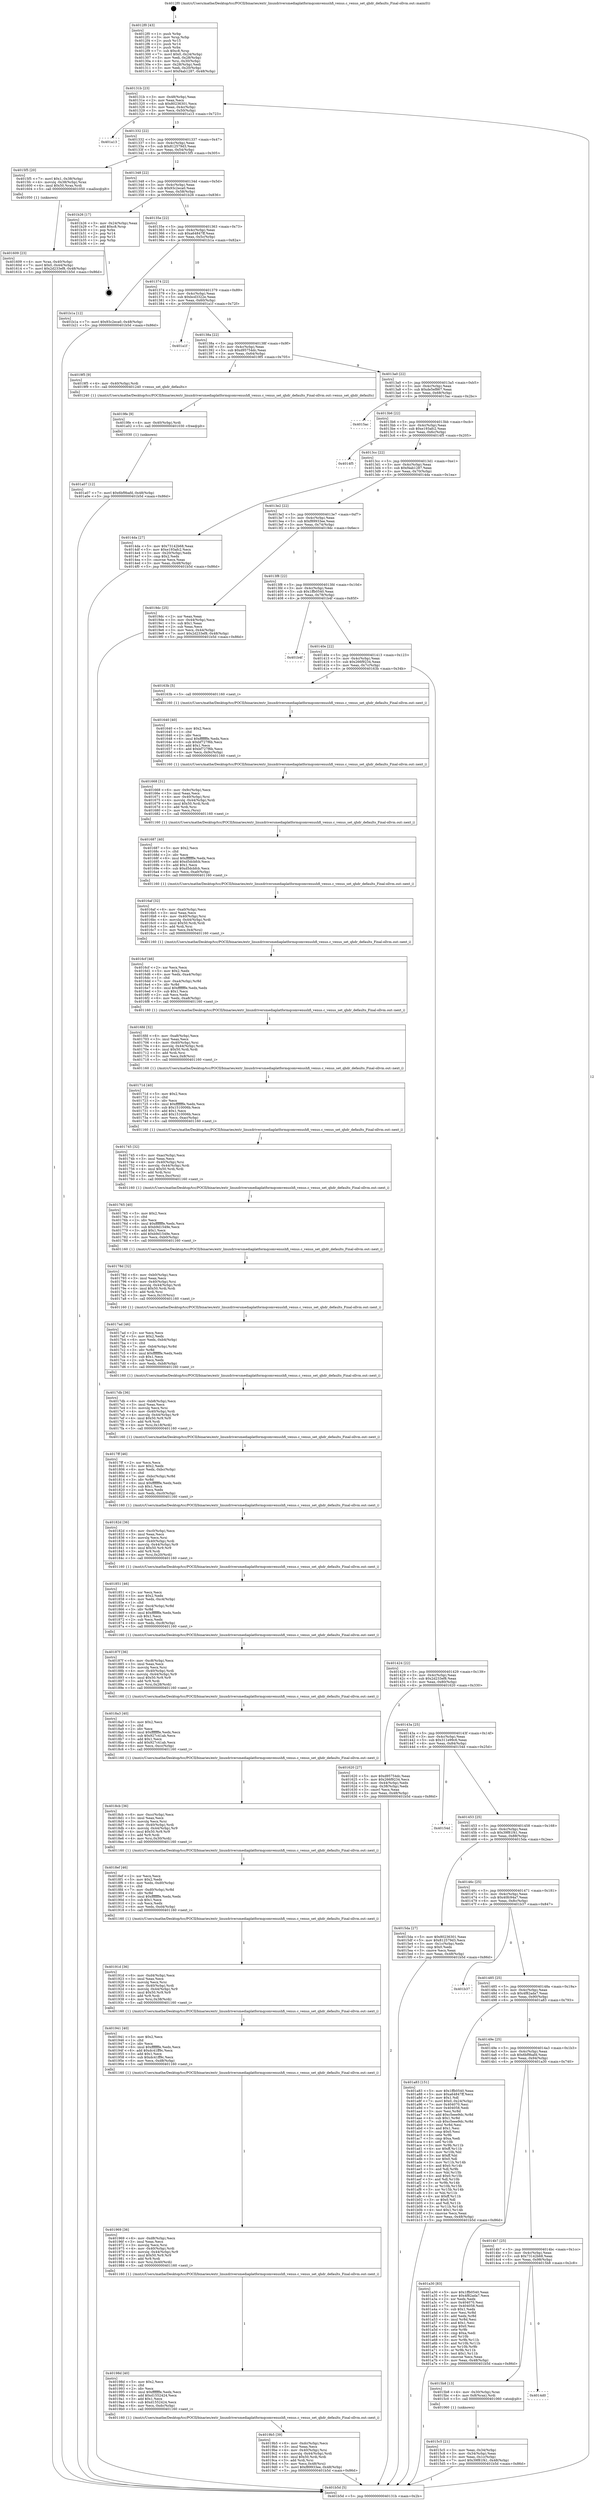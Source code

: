 digraph "0x4012f0" {
  label = "0x4012f0 (/mnt/c/Users/mathe/Desktop/tcc/POCII/binaries/extr_linuxdriversmediaplatformqcomvenushfi_venus.c_venus_set_qhdr_defaults_Final-ollvm.out::main(0))"
  labelloc = "t"
  node[shape=record]

  Entry [label="",width=0.3,height=0.3,shape=circle,fillcolor=black,style=filled]
  "0x40131b" [label="{
     0x40131b [23]\l
     | [instrs]\l
     &nbsp;&nbsp;0x40131b \<+3\>: mov -0x48(%rbp),%eax\l
     &nbsp;&nbsp;0x40131e \<+2\>: mov %eax,%ecx\l
     &nbsp;&nbsp;0x401320 \<+6\>: sub $0x80236301,%ecx\l
     &nbsp;&nbsp;0x401326 \<+3\>: mov %eax,-0x4c(%rbp)\l
     &nbsp;&nbsp;0x401329 \<+3\>: mov %ecx,-0x50(%rbp)\l
     &nbsp;&nbsp;0x40132c \<+6\>: je 0000000000401a13 \<main+0x723\>\l
  }"]
  "0x401a13" [label="{
     0x401a13\l
  }", style=dashed]
  "0x401332" [label="{
     0x401332 [22]\l
     | [instrs]\l
     &nbsp;&nbsp;0x401332 \<+5\>: jmp 0000000000401337 \<main+0x47\>\l
     &nbsp;&nbsp;0x401337 \<+3\>: mov -0x4c(%rbp),%eax\l
     &nbsp;&nbsp;0x40133a \<+5\>: sub $0x812579d3,%eax\l
     &nbsp;&nbsp;0x40133f \<+3\>: mov %eax,-0x54(%rbp)\l
     &nbsp;&nbsp;0x401342 \<+6\>: je 00000000004015f5 \<main+0x305\>\l
  }"]
  Exit [label="",width=0.3,height=0.3,shape=circle,fillcolor=black,style=filled,peripheries=2]
  "0x4015f5" [label="{
     0x4015f5 [20]\l
     | [instrs]\l
     &nbsp;&nbsp;0x4015f5 \<+7\>: movl $0x1,-0x38(%rbp)\l
     &nbsp;&nbsp;0x4015fc \<+4\>: movslq -0x38(%rbp),%rax\l
     &nbsp;&nbsp;0x401600 \<+4\>: imul $0x50,%rax,%rdi\l
     &nbsp;&nbsp;0x401604 \<+5\>: call 0000000000401050 \<malloc@plt\>\l
     | [calls]\l
     &nbsp;&nbsp;0x401050 \{1\} (unknown)\l
  }"]
  "0x401348" [label="{
     0x401348 [22]\l
     | [instrs]\l
     &nbsp;&nbsp;0x401348 \<+5\>: jmp 000000000040134d \<main+0x5d\>\l
     &nbsp;&nbsp;0x40134d \<+3\>: mov -0x4c(%rbp),%eax\l
     &nbsp;&nbsp;0x401350 \<+5\>: sub $0x93c2eca0,%eax\l
     &nbsp;&nbsp;0x401355 \<+3\>: mov %eax,-0x58(%rbp)\l
     &nbsp;&nbsp;0x401358 \<+6\>: je 0000000000401b26 \<main+0x836\>\l
  }"]
  "0x401a07" [label="{
     0x401a07 [12]\l
     | [instrs]\l
     &nbsp;&nbsp;0x401a07 \<+7\>: movl $0x6bf9bafd,-0x48(%rbp)\l
     &nbsp;&nbsp;0x401a0e \<+5\>: jmp 0000000000401b5d \<main+0x86d\>\l
  }"]
  "0x401b26" [label="{
     0x401b26 [17]\l
     | [instrs]\l
     &nbsp;&nbsp;0x401b26 \<+3\>: mov -0x24(%rbp),%eax\l
     &nbsp;&nbsp;0x401b29 \<+7\>: add $0xc8,%rsp\l
     &nbsp;&nbsp;0x401b30 \<+1\>: pop %rbx\l
     &nbsp;&nbsp;0x401b31 \<+2\>: pop %r14\l
     &nbsp;&nbsp;0x401b33 \<+2\>: pop %r15\l
     &nbsp;&nbsp;0x401b35 \<+1\>: pop %rbp\l
     &nbsp;&nbsp;0x401b36 \<+1\>: ret\l
  }"]
  "0x40135e" [label="{
     0x40135e [22]\l
     | [instrs]\l
     &nbsp;&nbsp;0x40135e \<+5\>: jmp 0000000000401363 \<main+0x73\>\l
     &nbsp;&nbsp;0x401363 \<+3\>: mov -0x4c(%rbp),%eax\l
     &nbsp;&nbsp;0x401366 \<+5\>: sub $0xa64847ff,%eax\l
     &nbsp;&nbsp;0x40136b \<+3\>: mov %eax,-0x5c(%rbp)\l
     &nbsp;&nbsp;0x40136e \<+6\>: je 0000000000401b1a \<main+0x82a\>\l
  }"]
  "0x4019fe" [label="{
     0x4019fe [9]\l
     | [instrs]\l
     &nbsp;&nbsp;0x4019fe \<+4\>: mov -0x40(%rbp),%rdi\l
     &nbsp;&nbsp;0x401a02 \<+5\>: call 0000000000401030 \<free@plt\>\l
     | [calls]\l
     &nbsp;&nbsp;0x401030 \{1\} (unknown)\l
  }"]
  "0x401b1a" [label="{
     0x401b1a [12]\l
     | [instrs]\l
     &nbsp;&nbsp;0x401b1a \<+7\>: movl $0x93c2eca0,-0x48(%rbp)\l
     &nbsp;&nbsp;0x401b21 \<+5\>: jmp 0000000000401b5d \<main+0x86d\>\l
  }"]
  "0x401374" [label="{
     0x401374 [22]\l
     | [instrs]\l
     &nbsp;&nbsp;0x401374 \<+5\>: jmp 0000000000401379 \<main+0x89\>\l
     &nbsp;&nbsp;0x401379 \<+3\>: mov -0x4c(%rbp),%eax\l
     &nbsp;&nbsp;0x40137c \<+5\>: sub $0xbcd3322e,%eax\l
     &nbsp;&nbsp;0x401381 \<+3\>: mov %eax,-0x60(%rbp)\l
     &nbsp;&nbsp;0x401384 \<+6\>: je 0000000000401a1f \<main+0x72f\>\l
  }"]
  "0x4019b5" [label="{
     0x4019b5 [39]\l
     | [instrs]\l
     &nbsp;&nbsp;0x4019b5 \<+6\>: mov -0xdc(%rbp),%ecx\l
     &nbsp;&nbsp;0x4019bb \<+3\>: imul %eax,%ecx\l
     &nbsp;&nbsp;0x4019be \<+4\>: mov -0x40(%rbp),%rsi\l
     &nbsp;&nbsp;0x4019c2 \<+4\>: movslq -0x44(%rbp),%rdi\l
     &nbsp;&nbsp;0x4019c6 \<+4\>: imul $0x50,%rdi,%rdi\l
     &nbsp;&nbsp;0x4019ca \<+3\>: add %rdi,%rsi\l
     &nbsp;&nbsp;0x4019cd \<+3\>: mov %ecx,0x48(%rsi)\l
     &nbsp;&nbsp;0x4019d0 \<+7\>: movl $0xf89933ee,-0x48(%rbp)\l
     &nbsp;&nbsp;0x4019d7 \<+5\>: jmp 0000000000401b5d \<main+0x86d\>\l
  }"]
  "0x401a1f" [label="{
     0x401a1f\l
  }", style=dashed]
  "0x40138a" [label="{
     0x40138a [22]\l
     | [instrs]\l
     &nbsp;&nbsp;0x40138a \<+5\>: jmp 000000000040138f \<main+0x9f\>\l
     &nbsp;&nbsp;0x40138f \<+3\>: mov -0x4c(%rbp),%eax\l
     &nbsp;&nbsp;0x401392 \<+5\>: sub $0xd95754dc,%eax\l
     &nbsp;&nbsp;0x401397 \<+3\>: mov %eax,-0x64(%rbp)\l
     &nbsp;&nbsp;0x40139a \<+6\>: je 00000000004019f5 \<main+0x705\>\l
  }"]
  "0x40198d" [label="{
     0x40198d [40]\l
     | [instrs]\l
     &nbsp;&nbsp;0x40198d \<+5\>: mov $0x2,%ecx\l
     &nbsp;&nbsp;0x401992 \<+1\>: cltd\l
     &nbsp;&nbsp;0x401993 \<+2\>: idiv %ecx\l
     &nbsp;&nbsp;0x401995 \<+6\>: imul $0xfffffffe,%edx,%ecx\l
     &nbsp;&nbsp;0x40199b \<+6\>: add $0xd1552424,%ecx\l
     &nbsp;&nbsp;0x4019a1 \<+3\>: add $0x1,%ecx\l
     &nbsp;&nbsp;0x4019a4 \<+6\>: sub $0xd1552424,%ecx\l
     &nbsp;&nbsp;0x4019aa \<+6\>: mov %ecx,-0xdc(%rbp)\l
     &nbsp;&nbsp;0x4019b0 \<+5\>: call 0000000000401160 \<next_i\>\l
     | [calls]\l
     &nbsp;&nbsp;0x401160 \{1\} (/mnt/c/Users/mathe/Desktop/tcc/POCII/binaries/extr_linuxdriversmediaplatformqcomvenushfi_venus.c_venus_set_qhdr_defaults_Final-ollvm.out::next_i)\l
  }"]
  "0x4019f5" [label="{
     0x4019f5 [9]\l
     | [instrs]\l
     &nbsp;&nbsp;0x4019f5 \<+4\>: mov -0x40(%rbp),%rdi\l
     &nbsp;&nbsp;0x4019f9 \<+5\>: call 0000000000401240 \<venus_set_qhdr_defaults\>\l
     | [calls]\l
     &nbsp;&nbsp;0x401240 \{1\} (/mnt/c/Users/mathe/Desktop/tcc/POCII/binaries/extr_linuxdriversmediaplatformqcomvenushfi_venus.c_venus_set_qhdr_defaults_Final-ollvm.out::venus_set_qhdr_defaults)\l
  }"]
  "0x4013a0" [label="{
     0x4013a0 [22]\l
     | [instrs]\l
     &nbsp;&nbsp;0x4013a0 \<+5\>: jmp 00000000004013a5 \<main+0xb5\>\l
     &nbsp;&nbsp;0x4013a5 \<+3\>: mov -0x4c(%rbp),%eax\l
     &nbsp;&nbsp;0x4013a8 \<+5\>: sub $0xde5ef867,%eax\l
     &nbsp;&nbsp;0x4013ad \<+3\>: mov %eax,-0x68(%rbp)\l
     &nbsp;&nbsp;0x4013b0 \<+6\>: je 00000000004015ac \<main+0x2bc\>\l
  }"]
  "0x401969" [label="{
     0x401969 [36]\l
     | [instrs]\l
     &nbsp;&nbsp;0x401969 \<+6\>: mov -0xd8(%rbp),%ecx\l
     &nbsp;&nbsp;0x40196f \<+3\>: imul %eax,%ecx\l
     &nbsp;&nbsp;0x401972 \<+3\>: movslq %ecx,%rsi\l
     &nbsp;&nbsp;0x401975 \<+4\>: mov -0x40(%rbp),%rdi\l
     &nbsp;&nbsp;0x401979 \<+4\>: movslq -0x44(%rbp),%r9\l
     &nbsp;&nbsp;0x40197d \<+4\>: imul $0x50,%r9,%r9\l
     &nbsp;&nbsp;0x401981 \<+3\>: add %r9,%rdi\l
     &nbsp;&nbsp;0x401984 \<+4\>: mov %rsi,0x40(%rdi)\l
     &nbsp;&nbsp;0x401988 \<+5\>: call 0000000000401160 \<next_i\>\l
     | [calls]\l
     &nbsp;&nbsp;0x401160 \{1\} (/mnt/c/Users/mathe/Desktop/tcc/POCII/binaries/extr_linuxdriversmediaplatformqcomvenushfi_venus.c_venus_set_qhdr_defaults_Final-ollvm.out::next_i)\l
  }"]
  "0x4015ac" [label="{
     0x4015ac\l
  }", style=dashed]
  "0x4013b6" [label="{
     0x4013b6 [22]\l
     | [instrs]\l
     &nbsp;&nbsp;0x4013b6 \<+5\>: jmp 00000000004013bb \<main+0xcb\>\l
     &nbsp;&nbsp;0x4013bb \<+3\>: mov -0x4c(%rbp),%eax\l
     &nbsp;&nbsp;0x4013be \<+5\>: sub $0xe193afc2,%eax\l
     &nbsp;&nbsp;0x4013c3 \<+3\>: mov %eax,-0x6c(%rbp)\l
     &nbsp;&nbsp;0x4013c6 \<+6\>: je 00000000004014f5 \<main+0x205\>\l
  }"]
  "0x401941" [label="{
     0x401941 [40]\l
     | [instrs]\l
     &nbsp;&nbsp;0x401941 \<+5\>: mov $0x2,%ecx\l
     &nbsp;&nbsp;0x401946 \<+1\>: cltd\l
     &nbsp;&nbsp;0x401947 \<+2\>: idiv %ecx\l
     &nbsp;&nbsp;0x401949 \<+6\>: imul $0xfffffffe,%edx,%ecx\l
     &nbsp;&nbsp;0x40194f \<+6\>: add $0xdc41ff9c,%ecx\l
     &nbsp;&nbsp;0x401955 \<+3\>: add $0x1,%ecx\l
     &nbsp;&nbsp;0x401958 \<+6\>: sub $0xdc41ff9c,%ecx\l
     &nbsp;&nbsp;0x40195e \<+6\>: mov %ecx,-0xd8(%rbp)\l
     &nbsp;&nbsp;0x401964 \<+5\>: call 0000000000401160 \<next_i\>\l
     | [calls]\l
     &nbsp;&nbsp;0x401160 \{1\} (/mnt/c/Users/mathe/Desktop/tcc/POCII/binaries/extr_linuxdriversmediaplatformqcomvenushfi_venus.c_venus_set_qhdr_defaults_Final-ollvm.out::next_i)\l
  }"]
  "0x4014f5" [label="{
     0x4014f5\l
  }", style=dashed]
  "0x4013cc" [label="{
     0x4013cc [22]\l
     | [instrs]\l
     &nbsp;&nbsp;0x4013cc \<+5\>: jmp 00000000004013d1 \<main+0xe1\>\l
     &nbsp;&nbsp;0x4013d1 \<+3\>: mov -0x4c(%rbp),%eax\l
     &nbsp;&nbsp;0x4013d4 \<+5\>: sub $0xf4ab1287,%eax\l
     &nbsp;&nbsp;0x4013d9 \<+3\>: mov %eax,-0x70(%rbp)\l
     &nbsp;&nbsp;0x4013dc \<+6\>: je 00000000004014da \<main+0x1ea\>\l
  }"]
  "0x40191d" [label="{
     0x40191d [36]\l
     | [instrs]\l
     &nbsp;&nbsp;0x40191d \<+6\>: mov -0xd4(%rbp),%ecx\l
     &nbsp;&nbsp;0x401923 \<+3\>: imul %eax,%ecx\l
     &nbsp;&nbsp;0x401926 \<+3\>: movslq %ecx,%rsi\l
     &nbsp;&nbsp;0x401929 \<+4\>: mov -0x40(%rbp),%rdi\l
     &nbsp;&nbsp;0x40192d \<+4\>: movslq -0x44(%rbp),%r9\l
     &nbsp;&nbsp;0x401931 \<+4\>: imul $0x50,%r9,%r9\l
     &nbsp;&nbsp;0x401935 \<+3\>: add %r9,%rdi\l
     &nbsp;&nbsp;0x401938 \<+4\>: mov %rsi,0x38(%rdi)\l
     &nbsp;&nbsp;0x40193c \<+5\>: call 0000000000401160 \<next_i\>\l
     | [calls]\l
     &nbsp;&nbsp;0x401160 \{1\} (/mnt/c/Users/mathe/Desktop/tcc/POCII/binaries/extr_linuxdriversmediaplatformqcomvenushfi_venus.c_venus_set_qhdr_defaults_Final-ollvm.out::next_i)\l
  }"]
  "0x4014da" [label="{
     0x4014da [27]\l
     | [instrs]\l
     &nbsp;&nbsp;0x4014da \<+5\>: mov $0x73142b68,%eax\l
     &nbsp;&nbsp;0x4014df \<+5\>: mov $0xe193afc2,%ecx\l
     &nbsp;&nbsp;0x4014e4 \<+3\>: mov -0x20(%rbp),%edx\l
     &nbsp;&nbsp;0x4014e7 \<+3\>: cmp $0x2,%edx\l
     &nbsp;&nbsp;0x4014ea \<+3\>: cmovne %ecx,%eax\l
     &nbsp;&nbsp;0x4014ed \<+3\>: mov %eax,-0x48(%rbp)\l
     &nbsp;&nbsp;0x4014f0 \<+5\>: jmp 0000000000401b5d \<main+0x86d\>\l
  }"]
  "0x4013e2" [label="{
     0x4013e2 [22]\l
     | [instrs]\l
     &nbsp;&nbsp;0x4013e2 \<+5\>: jmp 00000000004013e7 \<main+0xf7\>\l
     &nbsp;&nbsp;0x4013e7 \<+3\>: mov -0x4c(%rbp),%eax\l
     &nbsp;&nbsp;0x4013ea \<+5\>: sub $0xf89933ee,%eax\l
     &nbsp;&nbsp;0x4013ef \<+3\>: mov %eax,-0x74(%rbp)\l
     &nbsp;&nbsp;0x4013f2 \<+6\>: je 00000000004019dc \<main+0x6ec\>\l
  }"]
  "0x401b5d" [label="{
     0x401b5d [5]\l
     | [instrs]\l
     &nbsp;&nbsp;0x401b5d \<+5\>: jmp 000000000040131b \<main+0x2b\>\l
  }"]
  "0x4012f0" [label="{
     0x4012f0 [43]\l
     | [instrs]\l
     &nbsp;&nbsp;0x4012f0 \<+1\>: push %rbp\l
     &nbsp;&nbsp;0x4012f1 \<+3\>: mov %rsp,%rbp\l
     &nbsp;&nbsp;0x4012f4 \<+2\>: push %r15\l
     &nbsp;&nbsp;0x4012f6 \<+2\>: push %r14\l
     &nbsp;&nbsp;0x4012f8 \<+1\>: push %rbx\l
     &nbsp;&nbsp;0x4012f9 \<+7\>: sub $0xc8,%rsp\l
     &nbsp;&nbsp;0x401300 \<+7\>: movl $0x0,-0x24(%rbp)\l
     &nbsp;&nbsp;0x401307 \<+3\>: mov %edi,-0x28(%rbp)\l
     &nbsp;&nbsp;0x40130a \<+4\>: mov %rsi,-0x30(%rbp)\l
     &nbsp;&nbsp;0x40130e \<+3\>: mov -0x28(%rbp),%edi\l
     &nbsp;&nbsp;0x401311 \<+3\>: mov %edi,-0x20(%rbp)\l
     &nbsp;&nbsp;0x401314 \<+7\>: movl $0xf4ab1287,-0x48(%rbp)\l
  }"]
  "0x4018ef" [label="{
     0x4018ef [46]\l
     | [instrs]\l
     &nbsp;&nbsp;0x4018ef \<+2\>: xor %ecx,%ecx\l
     &nbsp;&nbsp;0x4018f1 \<+5\>: mov $0x2,%edx\l
     &nbsp;&nbsp;0x4018f6 \<+6\>: mov %edx,-0xd0(%rbp)\l
     &nbsp;&nbsp;0x4018fc \<+1\>: cltd\l
     &nbsp;&nbsp;0x4018fd \<+7\>: mov -0xd0(%rbp),%r8d\l
     &nbsp;&nbsp;0x401904 \<+3\>: idiv %r8d\l
     &nbsp;&nbsp;0x401907 \<+6\>: imul $0xfffffffe,%edx,%edx\l
     &nbsp;&nbsp;0x40190d \<+3\>: sub $0x1,%ecx\l
     &nbsp;&nbsp;0x401910 \<+2\>: sub %ecx,%edx\l
     &nbsp;&nbsp;0x401912 \<+6\>: mov %edx,-0xd4(%rbp)\l
     &nbsp;&nbsp;0x401918 \<+5\>: call 0000000000401160 \<next_i\>\l
     | [calls]\l
     &nbsp;&nbsp;0x401160 \{1\} (/mnt/c/Users/mathe/Desktop/tcc/POCII/binaries/extr_linuxdriversmediaplatformqcomvenushfi_venus.c_venus_set_qhdr_defaults_Final-ollvm.out::next_i)\l
  }"]
  "0x4019dc" [label="{
     0x4019dc [25]\l
     | [instrs]\l
     &nbsp;&nbsp;0x4019dc \<+2\>: xor %eax,%eax\l
     &nbsp;&nbsp;0x4019de \<+3\>: mov -0x44(%rbp),%ecx\l
     &nbsp;&nbsp;0x4019e1 \<+3\>: sub $0x1,%eax\l
     &nbsp;&nbsp;0x4019e4 \<+2\>: sub %eax,%ecx\l
     &nbsp;&nbsp;0x4019e6 \<+3\>: mov %ecx,-0x44(%rbp)\l
     &nbsp;&nbsp;0x4019e9 \<+7\>: movl $0x2d233ef8,-0x48(%rbp)\l
     &nbsp;&nbsp;0x4019f0 \<+5\>: jmp 0000000000401b5d \<main+0x86d\>\l
  }"]
  "0x4013f8" [label="{
     0x4013f8 [22]\l
     | [instrs]\l
     &nbsp;&nbsp;0x4013f8 \<+5\>: jmp 00000000004013fd \<main+0x10d\>\l
     &nbsp;&nbsp;0x4013fd \<+3\>: mov -0x4c(%rbp),%eax\l
     &nbsp;&nbsp;0x401400 \<+5\>: sub $0x1ffb0540,%eax\l
     &nbsp;&nbsp;0x401405 \<+3\>: mov %eax,-0x78(%rbp)\l
     &nbsp;&nbsp;0x401408 \<+6\>: je 0000000000401b4f \<main+0x85f\>\l
  }"]
  "0x4018cb" [label="{
     0x4018cb [36]\l
     | [instrs]\l
     &nbsp;&nbsp;0x4018cb \<+6\>: mov -0xcc(%rbp),%ecx\l
     &nbsp;&nbsp;0x4018d1 \<+3\>: imul %eax,%ecx\l
     &nbsp;&nbsp;0x4018d4 \<+3\>: movslq %ecx,%rsi\l
     &nbsp;&nbsp;0x4018d7 \<+4\>: mov -0x40(%rbp),%rdi\l
     &nbsp;&nbsp;0x4018db \<+4\>: movslq -0x44(%rbp),%r9\l
     &nbsp;&nbsp;0x4018df \<+4\>: imul $0x50,%r9,%r9\l
     &nbsp;&nbsp;0x4018e3 \<+3\>: add %r9,%rdi\l
     &nbsp;&nbsp;0x4018e6 \<+4\>: mov %rsi,0x30(%rdi)\l
     &nbsp;&nbsp;0x4018ea \<+5\>: call 0000000000401160 \<next_i\>\l
     | [calls]\l
     &nbsp;&nbsp;0x401160 \{1\} (/mnt/c/Users/mathe/Desktop/tcc/POCII/binaries/extr_linuxdriversmediaplatformqcomvenushfi_venus.c_venus_set_qhdr_defaults_Final-ollvm.out::next_i)\l
  }"]
  "0x401b4f" [label="{
     0x401b4f\l
  }", style=dashed]
  "0x40140e" [label="{
     0x40140e [22]\l
     | [instrs]\l
     &nbsp;&nbsp;0x40140e \<+5\>: jmp 0000000000401413 \<main+0x123\>\l
     &nbsp;&nbsp;0x401413 \<+3\>: mov -0x4c(%rbp),%eax\l
     &nbsp;&nbsp;0x401416 \<+5\>: sub $0x266f9234,%eax\l
     &nbsp;&nbsp;0x40141b \<+3\>: mov %eax,-0x7c(%rbp)\l
     &nbsp;&nbsp;0x40141e \<+6\>: je 000000000040163b \<main+0x34b\>\l
  }"]
  "0x4018a3" [label="{
     0x4018a3 [40]\l
     | [instrs]\l
     &nbsp;&nbsp;0x4018a3 \<+5\>: mov $0x2,%ecx\l
     &nbsp;&nbsp;0x4018a8 \<+1\>: cltd\l
     &nbsp;&nbsp;0x4018a9 \<+2\>: idiv %ecx\l
     &nbsp;&nbsp;0x4018ab \<+6\>: imul $0xfffffffe,%edx,%ecx\l
     &nbsp;&nbsp;0x4018b1 \<+6\>: sub $0x927c41ab,%ecx\l
     &nbsp;&nbsp;0x4018b7 \<+3\>: add $0x1,%ecx\l
     &nbsp;&nbsp;0x4018ba \<+6\>: add $0x927c41ab,%ecx\l
     &nbsp;&nbsp;0x4018c0 \<+6\>: mov %ecx,-0xcc(%rbp)\l
     &nbsp;&nbsp;0x4018c6 \<+5\>: call 0000000000401160 \<next_i\>\l
     | [calls]\l
     &nbsp;&nbsp;0x401160 \{1\} (/mnt/c/Users/mathe/Desktop/tcc/POCII/binaries/extr_linuxdriversmediaplatformqcomvenushfi_venus.c_venus_set_qhdr_defaults_Final-ollvm.out::next_i)\l
  }"]
  "0x40163b" [label="{
     0x40163b [5]\l
     | [instrs]\l
     &nbsp;&nbsp;0x40163b \<+5\>: call 0000000000401160 \<next_i\>\l
     | [calls]\l
     &nbsp;&nbsp;0x401160 \{1\} (/mnt/c/Users/mathe/Desktop/tcc/POCII/binaries/extr_linuxdriversmediaplatformqcomvenushfi_venus.c_venus_set_qhdr_defaults_Final-ollvm.out::next_i)\l
  }"]
  "0x401424" [label="{
     0x401424 [22]\l
     | [instrs]\l
     &nbsp;&nbsp;0x401424 \<+5\>: jmp 0000000000401429 \<main+0x139\>\l
     &nbsp;&nbsp;0x401429 \<+3\>: mov -0x4c(%rbp),%eax\l
     &nbsp;&nbsp;0x40142c \<+5\>: sub $0x2d233ef8,%eax\l
     &nbsp;&nbsp;0x401431 \<+3\>: mov %eax,-0x80(%rbp)\l
     &nbsp;&nbsp;0x401434 \<+6\>: je 0000000000401620 \<main+0x330\>\l
  }"]
  "0x40187f" [label="{
     0x40187f [36]\l
     | [instrs]\l
     &nbsp;&nbsp;0x40187f \<+6\>: mov -0xc8(%rbp),%ecx\l
     &nbsp;&nbsp;0x401885 \<+3\>: imul %eax,%ecx\l
     &nbsp;&nbsp;0x401888 \<+3\>: movslq %ecx,%rsi\l
     &nbsp;&nbsp;0x40188b \<+4\>: mov -0x40(%rbp),%rdi\l
     &nbsp;&nbsp;0x40188f \<+4\>: movslq -0x44(%rbp),%r9\l
     &nbsp;&nbsp;0x401893 \<+4\>: imul $0x50,%r9,%r9\l
     &nbsp;&nbsp;0x401897 \<+3\>: add %r9,%rdi\l
     &nbsp;&nbsp;0x40189a \<+4\>: mov %rsi,0x28(%rdi)\l
     &nbsp;&nbsp;0x40189e \<+5\>: call 0000000000401160 \<next_i\>\l
     | [calls]\l
     &nbsp;&nbsp;0x401160 \{1\} (/mnt/c/Users/mathe/Desktop/tcc/POCII/binaries/extr_linuxdriversmediaplatformqcomvenushfi_venus.c_venus_set_qhdr_defaults_Final-ollvm.out::next_i)\l
  }"]
  "0x401620" [label="{
     0x401620 [27]\l
     | [instrs]\l
     &nbsp;&nbsp;0x401620 \<+5\>: mov $0xd95754dc,%eax\l
     &nbsp;&nbsp;0x401625 \<+5\>: mov $0x266f9234,%ecx\l
     &nbsp;&nbsp;0x40162a \<+3\>: mov -0x44(%rbp),%edx\l
     &nbsp;&nbsp;0x40162d \<+3\>: cmp -0x38(%rbp),%edx\l
     &nbsp;&nbsp;0x401630 \<+3\>: cmovl %ecx,%eax\l
     &nbsp;&nbsp;0x401633 \<+3\>: mov %eax,-0x48(%rbp)\l
     &nbsp;&nbsp;0x401636 \<+5\>: jmp 0000000000401b5d \<main+0x86d\>\l
  }"]
  "0x40143a" [label="{
     0x40143a [25]\l
     | [instrs]\l
     &nbsp;&nbsp;0x40143a \<+5\>: jmp 000000000040143f \<main+0x14f\>\l
     &nbsp;&nbsp;0x40143f \<+3\>: mov -0x4c(%rbp),%eax\l
     &nbsp;&nbsp;0x401442 \<+5\>: sub $0x311e99c6,%eax\l
     &nbsp;&nbsp;0x401447 \<+6\>: mov %eax,-0x84(%rbp)\l
     &nbsp;&nbsp;0x40144d \<+6\>: je 000000000040154d \<main+0x25d\>\l
  }"]
  "0x401851" [label="{
     0x401851 [46]\l
     | [instrs]\l
     &nbsp;&nbsp;0x401851 \<+2\>: xor %ecx,%ecx\l
     &nbsp;&nbsp;0x401853 \<+5\>: mov $0x2,%edx\l
     &nbsp;&nbsp;0x401858 \<+6\>: mov %edx,-0xc4(%rbp)\l
     &nbsp;&nbsp;0x40185e \<+1\>: cltd\l
     &nbsp;&nbsp;0x40185f \<+7\>: mov -0xc4(%rbp),%r8d\l
     &nbsp;&nbsp;0x401866 \<+3\>: idiv %r8d\l
     &nbsp;&nbsp;0x401869 \<+6\>: imul $0xfffffffe,%edx,%edx\l
     &nbsp;&nbsp;0x40186f \<+3\>: sub $0x1,%ecx\l
     &nbsp;&nbsp;0x401872 \<+2\>: sub %ecx,%edx\l
     &nbsp;&nbsp;0x401874 \<+6\>: mov %edx,-0xc8(%rbp)\l
     &nbsp;&nbsp;0x40187a \<+5\>: call 0000000000401160 \<next_i\>\l
     | [calls]\l
     &nbsp;&nbsp;0x401160 \{1\} (/mnt/c/Users/mathe/Desktop/tcc/POCII/binaries/extr_linuxdriversmediaplatformqcomvenushfi_venus.c_venus_set_qhdr_defaults_Final-ollvm.out::next_i)\l
  }"]
  "0x40154d" [label="{
     0x40154d\l
  }", style=dashed]
  "0x401453" [label="{
     0x401453 [25]\l
     | [instrs]\l
     &nbsp;&nbsp;0x401453 \<+5\>: jmp 0000000000401458 \<main+0x168\>\l
     &nbsp;&nbsp;0x401458 \<+3\>: mov -0x4c(%rbp),%eax\l
     &nbsp;&nbsp;0x40145b \<+5\>: sub $0x39f81f41,%eax\l
     &nbsp;&nbsp;0x401460 \<+6\>: mov %eax,-0x88(%rbp)\l
     &nbsp;&nbsp;0x401466 \<+6\>: je 00000000004015da \<main+0x2ea\>\l
  }"]
  "0x40182d" [label="{
     0x40182d [36]\l
     | [instrs]\l
     &nbsp;&nbsp;0x40182d \<+6\>: mov -0xc0(%rbp),%ecx\l
     &nbsp;&nbsp;0x401833 \<+3\>: imul %eax,%ecx\l
     &nbsp;&nbsp;0x401836 \<+3\>: movslq %ecx,%rsi\l
     &nbsp;&nbsp;0x401839 \<+4\>: mov -0x40(%rbp),%rdi\l
     &nbsp;&nbsp;0x40183d \<+4\>: movslq -0x44(%rbp),%r9\l
     &nbsp;&nbsp;0x401841 \<+4\>: imul $0x50,%r9,%r9\l
     &nbsp;&nbsp;0x401845 \<+3\>: add %r9,%rdi\l
     &nbsp;&nbsp;0x401848 \<+4\>: mov %rsi,0x20(%rdi)\l
     &nbsp;&nbsp;0x40184c \<+5\>: call 0000000000401160 \<next_i\>\l
     | [calls]\l
     &nbsp;&nbsp;0x401160 \{1\} (/mnt/c/Users/mathe/Desktop/tcc/POCII/binaries/extr_linuxdriversmediaplatformqcomvenushfi_venus.c_venus_set_qhdr_defaults_Final-ollvm.out::next_i)\l
  }"]
  "0x4015da" [label="{
     0x4015da [27]\l
     | [instrs]\l
     &nbsp;&nbsp;0x4015da \<+5\>: mov $0x80236301,%eax\l
     &nbsp;&nbsp;0x4015df \<+5\>: mov $0x812579d3,%ecx\l
     &nbsp;&nbsp;0x4015e4 \<+3\>: mov -0x1c(%rbp),%edx\l
     &nbsp;&nbsp;0x4015e7 \<+3\>: cmp $0x0,%edx\l
     &nbsp;&nbsp;0x4015ea \<+3\>: cmove %ecx,%eax\l
     &nbsp;&nbsp;0x4015ed \<+3\>: mov %eax,-0x48(%rbp)\l
     &nbsp;&nbsp;0x4015f0 \<+5\>: jmp 0000000000401b5d \<main+0x86d\>\l
  }"]
  "0x40146c" [label="{
     0x40146c [25]\l
     | [instrs]\l
     &nbsp;&nbsp;0x40146c \<+5\>: jmp 0000000000401471 \<main+0x181\>\l
     &nbsp;&nbsp;0x401471 \<+3\>: mov -0x4c(%rbp),%eax\l
     &nbsp;&nbsp;0x401474 \<+5\>: sub $0x40fc94a7,%eax\l
     &nbsp;&nbsp;0x401479 \<+6\>: mov %eax,-0x8c(%rbp)\l
     &nbsp;&nbsp;0x40147f \<+6\>: je 0000000000401b37 \<main+0x847\>\l
  }"]
  "0x4017ff" [label="{
     0x4017ff [46]\l
     | [instrs]\l
     &nbsp;&nbsp;0x4017ff \<+2\>: xor %ecx,%ecx\l
     &nbsp;&nbsp;0x401801 \<+5\>: mov $0x2,%edx\l
     &nbsp;&nbsp;0x401806 \<+6\>: mov %edx,-0xbc(%rbp)\l
     &nbsp;&nbsp;0x40180c \<+1\>: cltd\l
     &nbsp;&nbsp;0x40180d \<+7\>: mov -0xbc(%rbp),%r8d\l
     &nbsp;&nbsp;0x401814 \<+3\>: idiv %r8d\l
     &nbsp;&nbsp;0x401817 \<+6\>: imul $0xfffffffe,%edx,%edx\l
     &nbsp;&nbsp;0x40181d \<+3\>: sub $0x1,%ecx\l
     &nbsp;&nbsp;0x401820 \<+2\>: sub %ecx,%edx\l
     &nbsp;&nbsp;0x401822 \<+6\>: mov %edx,-0xc0(%rbp)\l
     &nbsp;&nbsp;0x401828 \<+5\>: call 0000000000401160 \<next_i\>\l
     | [calls]\l
     &nbsp;&nbsp;0x401160 \{1\} (/mnt/c/Users/mathe/Desktop/tcc/POCII/binaries/extr_linuxdriversmediaplatformqcomvenushfi_venus.c_venus_set_qhdr_defaults_Final-ollvm.out::next_i)\l
  }"]
  "0x401b37" [label="{
     0x401b37\l
  }", style=dashed]
  "0x401485" [label="{
     0x401485 [25]\l
     | [instrs]\l
     &nbsp;&nbsp;0x401485 \<+5\>: jmp 000000000040148a \<main+0x19a\>\l
     &nbsp;&nbsp;0x40148a \<+3\>: mov -0x4c(%rbp),%eax\l
     &nbsp;&nbsp;0x40148d \<+5\>: sub $0x4f82ada7,%eax\l
     &nbsp;&nbsp;0x401492 \<+6\>: mov %eax,-0x90(%rbp)\l
     &nbsp;&nbsp;0x401498 \<+6\>: je 0000000000401a83 \<main+0x793\>\l
  }"]
  "0x4017db" [label="{
     0x4017db [36]\l
     | [instrs]\l
     &nbsp;&nbsp;0x4017db \<+6\>: mov -0xb8(%rbp),%ecx\l
     &nbsp;&nbsp;0x4017e1 \<+3\>: imul %eax,%ecx\l
     &nbsp;&nbsp;0x4017e4 \<+3\>: movslq %ecx,%rsi\l
     &nbsp;&nbsp;0x4017e7 \<+4\>: mov -0x40(%rbp),%rdi\l
     &nbsp;&nbsp;0x4017eb \<+4\>: movslq -0x44(%rbp),%r9\l
     &nbsp;&nbsp;0x4017ef \<+4\>: imul $0x50,%r9,%r9\l
     &nbsp;&nbsp;0x4017f3 \<+3\>: add %r9,%rdi\l
     &nbsp;&nbsp;0x4017f6 \<+4\>: mov %rsi,0x18(%rdi)\l
     &nbsp;&nbsp;0x4017fa \<+5\>: call 0000000000401160 \<next_i\>\l
     | [calls]\l
     &nbsp;&nbsp;0x401160 \{1\} (/mnt/c/Users/mathe/Desktop/tcc/POCII/binaries/extr_linuxdriversmediaplatformqcomvenushfi_venus.c_venus_set_qhdr_defaults_Final-ollvm.out::next_i)\l
  }"]
  "0x401a83" [label="{
     0x401a83 [151]\l
     | [instrs]\l
     &nbsp;&nbsp;0x401a83 \<+5\>: mov $0x1ffb0540,%eax\l
     &nbsp;&nbsp;0x401a88 \<+5\>: mov $0xa64847ff,%ecx\l
     &nbsp;&nbsp;0x401a8d \<+2\>: mov $0x1,%dl\l
     &nbsp;&nbsp;0x401a8f \<+7\>: movl $0x0,-0x24(%rbp)\l
     &nbsp;&nbsp;0x401a96 \<+7\>: mov 0x404070,%esi\l
     &nbsp;&nbsp;0x401a9d \<+7\>: mov 0x404058,%edi\l
     &nbsp;&nbsp;0x401aa4 \<+3\>: mov %esi,%r8d\l
     &nbsp;&nbsp;0x401aa7 \<+7\>: add $0xc5eee9dc,%r8d\l
     &nbsp;&nbsp;0x401aae \<+4\>: sub $0x1,%r8d\l
     &nbsp;&nbsp;0x401ab2 \<+7\>: sub $0xc5eee9dc,%r8d\l
     &nbsp;&nbsp;0x401ab9 \<+4\>: imul %r8d,%esi\l
     &nbsp;&nbsp;0x401abd \<+3\>: and $0x1,%esi\l
     &nbsp;&nbsp;0x401ac0 \<+3\>: cmp $0x0,%esi\l
     &nbsp;&nbsp;0x401ac3 \<+4\>: sete %r9b\l
     &nbsp;&nbsp;0x401ac7 \<+3\>: cmp $0xa,%edi\l
     &nbsp;&nbsp;0x401aca \<+4\>: setl %r10b\l
     &nbsp;&nbsp;0x401ace \<+3\>: mov %r9b,%r11b\l
     &nbsp;&nbsp;0x401ad1 \<+4\>: xor $0xff,%r11b\l
     &nbsp;&nbsp;0x401ad5 \<+3\>: mov %r10b,%bl\l
     &nbsp;&nbsp;0x401ad8 \<+3\>: xor $0xff,%bl\l
     &nbsp;&nbsp;0x401adb \<+3\>: xor $0x0,%dl\l
     &nbsp;&nbsp;0x401ade \<+3\>: mov %r11b,%r14b\l
     &nbsp;&nbsp;0x401ae1 \<+4\>: and $0x0,%r14b\l
     &nbsp;&nbsp;0x401ae5 \<+3\>: and %dl,%r9b\l
     &nbsp;&nbsp;0x401ae8 \<+3\>: mov %bl,%r15b\l
     &nbsp;&nbsp;0x401aeb \<+4\>: and $0x0,%r15b\l
     &nbsp;&nbsp;0x401aef \<+3\>: and %dl,%r10b\l
     &nbsp;&nbsp;0x401af2 \<+3\>: or %r9b,%r14b\l
     &nbsp;&nbsp;0x401af5 \<+3\>: or %r10b,%r15b\l
     &nbsp;&nbsp;0x401af8 \<+3\>: xor %r15b,%r14b\l
     &nbsp;&nbsp;0x401afb \<+3\>: or %bl,%r11b\l
     &nbsp;&nbsp;0x401afe \<+4\>: xor $0xff,%r11b\l
     &nbsp;&nbsp;0x401b02 \<+3\>: or $0x0,%dl\l
     &nbsp;&nbsp;0x401b05 \<+3\>: and %dl,%r11b\l
     &nbsp;&nbsp;0x401b08 \<+3\>: or %r11b,%r14b\l
     &nbsp;&nbsp;0x401b0b \<+4\>: test $0x1,%r14b\l
     &nbsp;&nbsp;0x401b0f \<+3\>: cmovne %ecx,%eax\l
     &nbsp;&nbsp;0x401b12 \<+3\>: mov %eax,-0x48(%rbp)\l
     &nbsp;&nbsp;0x401b15 \<+5\>: jmp 0000000000401b5d \<main+0x86d\>\l
  }"]
  "0x40149e" [label="{
     0x40149e [25]\l
     | [instrs]\l
     &nbsp;&nbsp;0x40149e \<+5\>: jmp 00000000004014a3 \<main+0x1b3\>\l
     &nbsp;&nbsp;0x4014a3 \<+3\>: mov -0x4c(%rbp),%eax\l
     &nbsp;&nbsp;0x4014a6 \<+5\>: sub $0x6bf9bafd,%eax\l
     &nbsp;&nbsp;0x4014ab \<+6\>: mov %eax,-0x94(%rbp)\l
     &nbsp;&nbsp;0x4014b1 \<+6\>: je 0000000000401a30 \<main+0x740\>\l
  }"]
  "0x4017ad" [label="{
     0x4017ad [46]\l
     | [instrs]\l
     &nbsp;&nbsp;0x4017ad \<+2\>: xor %ecx,%ecx\l
     &nbsp;&nbsp;0x4017af \<+5\>: mov $0x2,%edx\l
     &nbsp;&nbsp;0x4017b4 \<+6\>: mov %edx,-0xb4(%rbp)\l
     &nbsp;&nbsp;0x4017ba \<+1\>: cltd\l
     &nbsp;&nbsp;0x4017bb \<+7\>: mov -0xb4(%rbp),%r8d\l
     &nbsp;&nbsp;0x4017c2 \<+3\>: idiv %r8d\l
     &nbsp;&nbsp;0x4017c5 \<+6\>: imul $0xfffffffe,%edx,%edx\l
     &nbsp;&nbsp;0x4017cb \<+3\>: sub $0x1,%ecx\l
     &nbsp;&nbsp;0x4017ce \<+2\>: sub %ecx,%edx\l
     &nbsp;&nbsp;0x4017d0 \<+6\>: mov %edx,-0xb8(%rbp)\l
     &nbsp;&nbsp;0x4017d6 \<+5\>: call 0000000000401160 \<next_i\>\l
     | [calls]\l
     &nbsp;&nbsp;0x401160 \{1\} (/mnt/c/Users/mathe/Desktop/tcc/POCII/binaries/extr_linuxdriversmediaplatformqcomvenushfi_venus.c_venus_set_qhdr_defaults_Final-ollvm.out::next_i)\l
  }"]
  "0x401a30" [label="{
     0x401a30 [83]\l
     | [instrs]\l
     &nbsp;&nbsp;0x401a30 \<+5\>: mov $0x1ffb0540,%eax\l
     &nbsp;&nbsp;0x401a35 \<+5\>: mov $0x4f82ada7,%ecx\l
     &nbsp;&nbsp;0x401a3a \<+2\>: xor %edx,%edx\l
     &nbsp;&nbsp;0x401a3c \<+7\>: mov 0x404070,%esi\l
     &nbsp;&nbsp;0x401a43 \<+7\>: mov 0x404058,%edi\l
     &nbsp;&nbsp;0x401a4a \<+3\>: sub $0x1,%edx\l
     &nbsp;&nbsp;0x401a4d \<+3\>: mov %esi,%r8d\l
     &nbsp;&nbsp;0x401a50 \<+3\>: add %edx,%r8d\l
     &nbsp;&nbsp;0x401a53 \<+4\>: imul %r8d,%esi\l
     &nbsp;&nbsp;0x401a57 \<+3\>: and $0x1,%esi\l
     &nbsp;&nbsp;0x401a5a \<+3\>: cmp $0x0,%esi\l
     &nbsp;&nbsp;0x401a5d \<+4\>: sete %r9b\l
     &nbsp;&nbsp;0x401a61 \<+3\>: cmp $0xa,%edi\l
     &nbsp;&nbsp;0x401a64 \<+4\>: setl %r10b\l
     &nbsp;&nbsp;0x401a68 \<+3\>: mov %r9b,%r11b\l
     &nbsp;&nbsp;0x401a6b \<+3\>: and %r10b,%r11b\l
     &nbsp;&nbsp;0x401a6e \<+3\>: xor %r10b,%r9b\l
     &nbsp;&nbsp;0x401a71 \<+3\>: or %r9b,%r11b\l
     &nbsp;&nbsp;0x401a74 \<+4\>: test $0x1,%r11b\l
     &nbsp;&nbsp;0x401a78 \<+3\>: cmovne %ecx,%eax\l
     &nbsp;&nbsp;0x401a7b \<+3\>: mov %eax,-0x48(%rbp)\l
     &nbsp;&nbsp;0x401a7e \<+5\>: jmp 0000000000401b5d \<main+0x86d\>\l
  }"]
  "0x4014b7" [label="{
     0x4014b7 [25]\l
     | [instrs]\l
     &nbsp;&nbsp;0x4014b7 \<+5\>: jmp 00000000004014bc \<main+0x1cc\>\l
     &nbsp;&nbsp;0x4014bc \<+3\>: mov -0x4c(%rbp),%eax\l
     &nbsp;&nbsp;0x4014bf \<+5\>: sub $0x73142b68,%eax\l
     &nbsp;&nbsp;0x4014c4 \<+6\>: mov %eax,-0x98(%rbp)\l
     &nbsp;&nbsp;0x4014ca \<+6\>: je 00000000004015b8 \<main+0x2c8\>\l
  }"]
  "0x40178d" [label="{
     0x40178d [32]\l
     | [instrs]\l
     &nbsp;&nbsp;0x40178d \<+6\>: mov -0xb0(%rbp),%ecx\l
     &nbsp;&nbsp;0x401793 \<+3\>: imul %eax,%ecx\l
     &nbsp;&nbsp;0x401796 \<+4\>: mov -0x40(%rbp),%rsi\l
     &nbsp;&nbsp;0x40179a \<+4\>: movslq -0x44(%rbp),%rdi\l
     &nbsp;&nbsp;0x40179e \<+4\>: imul $0x50,%rdi,%rdi\l
     &nbsp;&nbsp;0x4017a2 \<+3\>: add %rdi,%rsi\l
     &nbsp;&nbsp;0x4017a5 \<+3\>: mov %ecx,0x10(%rsi)\l
     &nbsp;&nbsp;0x4017a8 \<+5\>: call 0000000000401160 \<next_i\>\l
     | [calls]\l
     &nbsp;&nbsp;0x401160 \{1\} (/mnt/c/Users/mathe/Desktop/tcc/POCII/binaries/extr_linuxdriversmediaplatformqcomvenushfi_venus.c_venus_set_qhdr_defaults_Final-ollvm.out::next_i)\l
  }"]
  "0x4015b8" [label="{
     0x4015b8 [13]\l
     | [instrs]\l
     &nbsp;&nbsp;0x4015b8 \<+4\>: mov -0x30(%rbp),%rax\l
     &nbsp;&nbsp;0x4015bc \<+4\>: mov 0x8(%rax),%rdi\l
     &nbsp;&nbsp;0x4015c0 \<+5\>: call 0000000000401060 \<atoi@plt\>\l
     | [calls]\l
     &nbsp;&nbsp;0x401060 \{1\} (unknown)\l
  }"]
  "0x4014d0" [label="{
     0x4014d0\l
  }", style=dashed]
  "0x4015c5" [label="{
     0x4015c5 [21]\l
     | [instrs]\l
     &nbsp;&nbsp;0x4015c5 \<+3\>: mov %eax,-0x34(%rbp)\l
     &nbsp;&nbsp;0x4015c8 \<+3\>: mov -0x34(%rbp),%eax\l
     &nbsp;&nbsp;0x4015cb \<+3\>: mov %eax,-0x1c(%rbp)\l
     &nbsp;&nbsp;0x4015ce \<+7\>: movl $0x39f81f41,-0x48(%rbp)\l
     &nbsp;&nbsp;0x4015d5 \<+5\>: jmp 0000000000401b5d \<main+0x86d\>\l
  }"]
  "0x401609" [label="{
     0x401609 [23]\l
     | [instrs]\l
     &nbsp;&nbsp;0x401609 \<+4\>: mov %rax,-0x40(%rbp)\l
     &nbsp;&nbsp;0x40160d \<+7\>: movl $0x0,-0x44(%rbp)\l
     &nbsp;&nbsp;0x401614 \<+7\>: movl $0x2d233ef8,-0x48(%rbp)\l
     &nbsp;&nbsp;0x40161b \<+5\>: jmp 0000000000401b5d \<main+0x86d\>\l
  }"]
  "0x401640" [label="{
     0x401640 [40]\l
     | [instrs]\l
     &nbsp;&nbsp;0x401640 \<+5\>: mov $0x2,%ecx\l
     &nbsp;&nbsp;0x401645 \<+1\>: cltd\l
     &nbsp;&nbsp;0x401646 \<+2\>: idiv %ecx\l
     &nbsp;&nbsp;0x401648 \<+6\>: imul $0xfffffffe,%edx,%ecx\l
     &nbsp;&nbsp;0x40164e \<+6\>: sub $0xbf727f6b,%ecx\l
     &nbsp;&nbsp;0x401654 \<+3\>: add $0x1,%ecx\l
     &nbsp;&nbsp;0x401657 \<+6\>: add $0xbf727f6b,%ecx\l
     &nbsp;&nbsp;0x40165d \<+6\>: mov %ecx,-0x9c(%rbp)\l
     &nbsp;&nbsp;0x401663 \<+5\>: call 0000000000401160 \<next_i\>\l
     | [calls]\l
     &nbsp;&nbsp;0x401160 \{1\} (/mnt/c/Users/mathe/Desktop/tcc/POCII/binaries/extr_linuxdriversmediaplatformqcomvenushfi_venus.c_venus_set_qhdr_defaults_Final-ollvm.out::next_i)\l
  }"]
  "0x401668" [label="{
     0x401668 [31]\l
     | [instrs]\l
     &nbsp;&nbsp;0x401668 \<+6\>: mov -0x9c(%rbp),%ecx\l
     &nbsp;&nbsp;0x40166e \<+3\>: imul %eax,%ecx\l
     &nbsp;&nbsp;0x401671 \<+4\>: mov -0x40(%rbp),%rsi\l
     &nbsp;&nbsp;0x401675 \<+4\>: movslq -0x44(%rbp),%rdi\l
     &nbsp;&nbsp;0x401679 \<+4\>: imul $0x50,%rdi,%rdi\l
     &nbsp;&nbsp;0x40167d \<+3\>: add %rdi,%rsi\l
     &nbsp;&nbsp;0x401680 \<+2\>: mov %ecx,(%rsi)\l
     &nbsp;&nbsp;0x401682 \<+5\>: call 0000000000401160 \<next_i\>\l
     | [calls]\l
     &nbsp;&nbsp;0x401160 \{1\} (/mnt/c/Users/mathe/Desktop/tcc/POCII/binaries/extr_linuxdriversmediaplatformqcomvenushfi_venus.c_venus_set_qhdr_defaults_Final-ollvm.out::next_i)\l
  }"]
  "0x401687" [label="{
     0x401687 [40]\l
     | [instrs]\l
     &nbsp;&nbsp;0x401687 \<+5\>: mov $0x2,%ecx\l
     &nbsp;&nbsp;0x40168c \<+1\>: cltd\l
     &nbsp;&nbsp;0x40168d \<+2\>: idiv %ecx\l
     &nbsp;&nbsp;0x40168f \<+6\>: imul $0xfffffffe,%edx,%ecx\l
     &nbsp;&nbsp;0x401695 \<+6\>: add $0xd5dcbfcb,%ecx\l
     &nbsp;&nbsp;0x40169b \<+3\>: add $0x1,%ecx\l
     &nbsp;&nbsp;0x40169e \<+6\>: sub $0xd5dcbfcb,%ecx\l
     &nbsp;&nbsp;0x4016a4 \<+6\>: mov %ecx,-0xa0(%rbp)\l
     &nbsp;&nbsp;0x4016aa \<+5\>: call 0000000000401160 \<next_i\>\l
     | [calls]\l
     &nbsp;&nbsp;0x401160 \{1\} (/mnt/c/Users/mathe/Desktop/tcc/POCII/binaries/extr_linuxdriversmediaplatformqcomvenushfi_venus.c_venus_set_qhdr_defaults_Final-ollvm.out::next_i)\l
  }"]
  "0x4016af" [label="{
     0x4016af [32]\l
     | [instrs]\l
     &nbsp;&nbsp;0x4016af \<+6\>: mov -0xa0(%rbp),%ecx\l
     &nbsp;&nbsp;0x4016b5 \<+3\>: imul %eax,%ecx\l
     &nbsp;&nbsp;0x4016b8 \<+4\>: mov -0x40(%rbp),%rsi\l
     &nbsp;&nbsp;0x4016bc \<+4\>: movslq -0x44(%rbp),%rdi\l
     &nbsp;&nbsp;0x4016c0 \<+4\>: imul $0x50,%rdi,%rdi\l
     &nbsp;&nbsp;0x4016c4 \<+3\>: add %rdi,%rsi\l
     &nbsp;&nbsp;0x4016c7 \<+3\>: mov %ecx,0x4(%rsi)\l
     &nbsp;&nbsp;0x4016ca \<+5\>: call 0000000000401160 \<next_i\>\l
     | [calls]\l
     &nbsp;&nbsp;0x401160 \{1\} (/mnt/c/Users/mathe/Desktop/tcc/POCII/binaries/extr_linuxdriversmediaplatformqcomvenushfi_venus.c_venus_set_qhdr_defaults_Final-ollvm.out::next_i)\l
  }"]
  "0x4016cf" [label="{
     0x4016cf [46]\l
     | [instrs]\l
     &nbsp;&nbsp;0x4016cf \<+2\>: xor %ecx,%ecx\l
     &nbsp;&nbsp;0x4016d1 \<+5\>: mov $0x2,%edx\l
     &nbsp;&nbsp;0x4016d6 \<+6\>: mov %edx,-0xa4(%rbp)\l
     &nbsp;&nbsp;0x4016dc \<+1\>: cltd\l
     &nbsp;&nbsp;0x4016dd \<+7\>: mov -0xa4(%rbp),%r8d\l
     &nbsp;&nbsp;0x4016e4 \<+3\>: idiv %r8d\l
     &nbsp;&nbsp;0x4016e7 \<+6\>: imul $0xfffffffe,%edx,%edx\l
     &nbsp;&nbsp;0x4016ed \<+3\>: sub $0x1,%ecx\l
     &nbsp;&nbsp;0x4016f0 \<+2\>: sub %ecx,%edx\l
     &nbsp;&nbsp;0x4016f2 \<+6\>: mov %edx,-0xa8(%rbp)\l
     &nbsp;&nbsp;0x4016f8 \<+5\>: call 0000000000401160 \<next_i\>\l
     | [calls]\l
     &nbsp;&nbsp;0x401160 \{1\} (/mnt/c/Users/mathe/Desktop/tcc/POCII/binaries/extr_linuxdriversmediaplatformqcomvenushfi_venus.c_venus_set_qhdr_defaults_Final-ollvm.out::next_i)\l
  }"]
  "0x4016fd" [label="{
     0x4016fd [32]\l
     | [instrs]\l
     &nbsp;&nbsp;0x4016fd \<+6\>: mov -0xa8(%rbp),%ecx\l
     &nbsp;&nbsp;0x401703 \<+3\>: imul %eax,%ecx\l
     &nbsp;&nbsp;0x401706 \<+4\>: mov -0x40(%rbp),%rsi\l
     &nbsp;&nbsp;0x40170a \<+4\>: movslq -0x44(%rbp),%rdi\l
     &nbsp;&nbsp;0x40170e \<+4\>: imul $0x50,%rdi,%rdi\l
     &nbsp;&nbsp;0x401712 \<+3\>: add %rdi,%rsi\l
     &nbsp;&nbsp;0x401715 \<+3\>: mov %ecx,0x8(%rsi)\l
     &nbsp;&nbsp;0x401718 \<+5\>: call 0000000000401160 \<next_i\>\l
     | [calls]\l
     &nbsp;&nbsp;0x401160 \{1\} (/mnt/c/Users/mathe/Desktop/tcc/POCII/binaries/extr_linuxdriversmediaplatformqcomvenushfi_venus.c_venus_set_qhdr_defaults_Final-ollvm.out::next_i)\l
  }"]
  "0x40171d" [label="{
     0x40171d [40]\l
     | [instrs]\l
     &nbsp;&nbsp;0x40171d \<+5\>: mov $0x2,%ecx\l
     &nbsp;&nbsp;0x401722 \<+1\>: cltd\l
     &nbsp;&nbsp;0x401723 \<+2\>: idiv %ecx\l
     &nbsp;&nbsp;0x401725 \<+6\>: imul $0xfffffffe,%edx,%ecx\l
     &nbsp;&nbsp;0x40172b \<+6\>: sub $0x1510006b,%ecx\l
     &nbsp;&nbsp;0x401731 \<+3\>: add $0x1,%ecx\l
     &nbsp;&nbsp;0x401734 \<+6\>: add $0x1510006b,%ecx\l
     &nbsp;&nbsp;0x40173a \<+6\>: mov %ecx,-0xac(%rbp)\l
     &nbsp;&nbsp;0x401740 \<+5\>: call 0000000000401160 \<next_i\>\l
     | [calls]\l
     &nbsp;&nbsp;0x401160 \{1\} (/mnt/c/Users/mathe/Desktop/tcc/POCII/binaries/extr_linuxdriversmediaplatformqcomvenushfi_venus.c_venus_set_qhdr_defaults_Final-ollvm.out::next_i)\l
  }"]
  "0x401745" [label="{
     0x401745 [32]\l
     | [instrs]\l
     &nbsp;&nbsp;0x401745 \<+6\>: mov -0xac(%rbp),%ecx\l
     &nbsp;&nbsp;0x40174b \<+3\>: imul %eax,%ecx\l
     &nbsp;&nbsp;0x40174e \<+4\>: mov -0x40(%rbp),%rsi\l
     &nbsp;&nbsp;0x401752 \<+4\>: movslq -0x44(%rbp),%rdi\l
     &nbsp;&nbsp;0x401756 \<+4\>: imul $0x50,%rdi,%rdi\l
     &nbsp;&nbsp;0x40175a \<+3\>: add %rdi,%rsi\l
     &nbsp;&nbsp;0x40175d \<+3\>: mov %ecx,0xc(%rsi)\l
     &nbsp;&nbsp;0x401760 \<+5\>: call 0000000000401160 \<next_i\>\l
     | [calls]\l
     &nbsp;&nbsp;0x401160 \{1\} (/mnt/c/Users/mathe/Desktop/tcc/POCII/binaries/extr_linuxdriversmediaplatformqcomvenushfi_venus.c_venus_set_qhdr_defaults_Final-ollvm.out::next_i)\l
  }"]
  "0x401765" [label="{
     0x401765 [40]\l
     | [instrs]\l
     &nbsp;&nbsp;0x401765 \<+5\>: mov $0x2,%ecx\l
     &nbsp;&nbsp;0x40176a \<+1\>: cltd\l
     &nbsp;&nbsp;0x40176b \<+2\>: idiv %ecx\l
     &nbsp;&nbsp;0x40176d \<+6\>: imul $0xfffffffe,%edx,%ecx\l
     &nbsp;&nbsp;0x401773 \<+6\>: sub $0xb9d1549e,%ecx\l
     &nbsp;&nbsp;0x401779 \<+3\>: add $0x1,%ecx\l
     &nbsp;&nbsp;0x40177c \<+6\>: add $0xb9d1549e,%ecx\l
     &nbsp;&nbsp;0x401782 \<+6\>: mov %ecx,-0xb0(%rbp)\l
     &nbsp;&nbsp;0x401788 \<+5\>: call 0000000000401160 \<next_i\>\l
     | [calls]\l
     &nbsp;&nbsp;0x401160 \{1\} (/mnt/c/Users/mathe/Desktop/tcc/POCII/binaries/extr_linuxdriversmediaplatformqcomvenushfi_venus.c_venus_set_qhdr_defaults_Final-ollvm.out::next_i)\l
  }"]
  Entry -> "0x4012f0" [label=" 1"]
  "0x40131b" -> "0x401a13" [label=" 0"]
  "0x40131b" -> "0x401332" [label=" 13"]
  "0x401b26" -> Exit [label=" 1"]
  "0x401332" -> "0x4015f5" [label=" 1"]
  "0x401332" -> "0x401348" [label=" 12"]
  "0x401b1a" -> "0x401b5d" [label=" 1"]
  "0x401348" -> "0x401b26" [label=" 1"]
  "0x401348" -> "0x40135e" [label=" 11"]
  "0x401a83" -> "0x401b5d" [label=" 1"]
  "0x40135e" -> "0x401b1a" [label=" 1"]
  "0x40135e" -> "0x401374" [label=" 10"]
  "0x401a30" -> "0x401b5d" [label=" 1"]
  "0x401374" -> "0x401a1f" [label=" 0"]
  "0x401374" -> "0x40138a" [label=" 10"]
  "0x401a07" -> "0x401b5d" [label=" 1"]
  "0x40138a" -> "0x4019f5" [label=" 1"]
  "0x40138a" -> "0x4013a0" [label=" 9"]
  "0x4019fe" -> "0x401a07" [label=" 1"]
  "0x4013a0" -> "0x4015ac" [label=" 0"]
  "0x4013a0" -> "0x4013b6" [label=" 9"]
  "0x4019f5" -> "0x4019fe" [label=" 1"]
  "0x4013b6" -> "0x4014f5" [label=" 0"]
  "0x4013b6" -> "0x4013cc" [label=" 9"]
  "0x4019dc" -> "0x401b5d" [label=" 1"]
  "0x4013cc" -> "0x4014da" [label=" 1"]
  "0x4013cc" -> "0x4013e2" [label=" 8"]
  "0x4014da" -> "0x401b5d" [label=" 1"]
  "0x4012f0" -> "0x40131b" [label=" 1"]
  "0x401b5d" -> "0x40131b" [label=" 12"]
  "0x4019b5" -> "0x401b5d" [label=" 1"]
  "0x4013e2" -> "0x4019dc" [label=" 1"]
  "0x4013e2" -> "0x4013f8" [label=" 7"]
  "0x40198d" -> "0x4019b5" [label=" 1"]
  "0x4013f8" -> "0x401b4f" [label=" 0"]
  "0x4013f8" -> "0x40140e" [label=" 7"]
  "0x401969" -> "0x40198d" [label=" 1"]
  "0x40140e" -> "0x40163b" [label=" 1"]
  "0x40140e" -> "0x401424" [label=" 6"]
  "0x401941" -> "0x401969" [label=" 1"]
  "0x401424" -> "0x401620" [label=" 2"]
  "0x401424" -> "0x40143a" [label=" 4"]
  "0x40191d" -> "0x401941" [label=" 1"]
  "0x40143a" -> "0x40154d" [label=" 0"]
  "0x40143a" -> "0x401453" [label=" 4"]
  "0x4018ef" -> "0x40191d" [label=" 1"]
  "0x401453" -> "0x4015da" [label=" 1"]
  "0x401453" -> "0x40146c" [label=" 3"]
  "0x4018cb" -> "0x4018ef" [label=" 1"]
  "0x40146c" -> "0x401b37" [label=" 0"]
  "0x40146c" -> "0x401485" [label=" 3"]
  "0x4018a3" -> "0x4018cb" [label=" 1"]
  "0x401485" -> "0x401a83" [label=" 1"]
  "0x401485" -> "0x40149e" [label=" 2"]
  "0x40187f" -> "0x4018a3" [label=" 1"]
  "0x40149e" -> "0x401a30" [label=" 1"]
  "0x40149e" -> "0x4014b7" [label=" 1"]
  "0x401851" -> "0x40187f" [label=" 1"]
  "0x4014b7" -> "0x4015b8" [label=" 1"]
  "0x4014b7" -> "0x4014d0" [label=" 0"]
  "0x4015b8" -> "0x4015c5" [label=" 1"]
  "0x4015c5" -> "0x401b5d" [label=" 1"]
  "0x4015da" -> "0x401b5d" [label=" 1"]
  "0x4015f5" -> "0x401609" [label=" 1"]
  "0x401609" -> "0x401b5d" [label=" 1"]
  "0x401620" -> "0x401b5d" [label=" 2"]
  "0x40163b" -> "0x401640" [label=" 1"]
  "0x401640" -> "0x401668" [label=" 1"]
  "0x401668" -> "0x401687" [label=" 1"]
  "0x401687" -> "0x4016af" [label=" 1"]
  "0x4016af" -> "0x4016cf" [label=" 1"]
  "0x4016cf" -> "0x4016fd" [label=" 1"]
  "0x4016fd" -> "0x40171d" [label=" 1"]
  "0x40171d" -> "0x401745" [label=" 1"]
  "0x401745" -> "0x401765" [label=" 1"]
  "0x401765" -> "0x40178d" [label=" 1"]
  "0x40178d" -> "0x4017ad" [label=" 1"]
  "0x4017ad" -> "0x4017db" [label=" 1"]
  "0x4017db" -> "0x4017ff" [label=" 1"]
  "0x4017ff" -> "0x40182d" [label=" 1"]
  "0x40182d" -> "0x401851" [label=" 1"]
}

